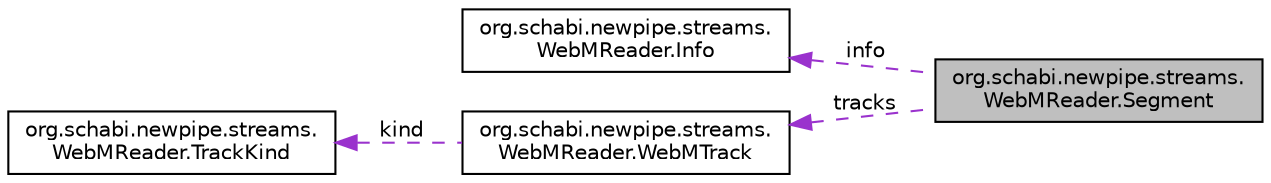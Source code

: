 digraph "org.schabi.newpipe.streams.WebMReader.Segment"
{
 // LATEX_PDF_SIZE
  edge [fontname="Helvetica",fontsize="10",labelfontname="Helvetica",labelfontsize="10"];
  node [fontname="Helvetica",fontsize="10",shape=record];
  rankdir="LR";
  Node1 [label="org.schabi.newpipe.streams.\lWebMReader.Segment",height=0.2,width=0.4,color="black", fillcolor="grey75", style="filled", fontcolor="black",tooltip=" "];
  Node2 -> Node1 [dir="back",color="darkorchid3",fontsize="10",style="dashed",label=" info" ,fontname="Helvetica"];
  Node2 [label="org.schabi.newpipe.streams.\lWebMReader.Info",height=0.2,width=0.4,color="black", fillcolor="white", style="filled",URL="$classorg_1_1schabi_1_1newpipe_1_1streams_1_1_web_m_reader_1_1_info.html",tooltip=" "];
  Node3 -> Node1 [dir="back",color="darkorchid3",fontsize="10",style="dashed",label=" tracks" ,fontname="Helvetica"];
  Node3 [label="org.schabi.newpipe.streams.\lWebMReader.WebMTrack",height=0.2,width=0.4,color="black", fillcolor="white", style="filled",URL="$classorg_1_1schabi_1_1newpipe_1_1streams_1_1_web_m_reader_1_1_web_m_track.html",tooltip=" "];
  Node4 -> Node3 [dir="back",color="darkorchid3",fontsize="10",style="dashed",label=" kind" ,fontname="Helvetica"];
  Node4 [label="org.schabi.newpipe.streams.\lWebMReader.TrackKind",height=0.2,width=0.4,color="black", fillcolor="white", style="filled",URL="$enumorg_1_1schabi_1_1newpipe_1_1streams_1_1_web_m_reader_1_1_track_kind.html",tooltip=" "];
}
